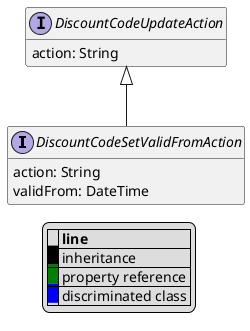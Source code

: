 @startuml

hide empty fields
hide empty methods
legend
|= |= line |
|<back:black>   </back>| inheritance |
|<back:green>   </back>| property reference |
|<back:blue>   </back>| discriminated class |
endlegend
interface DiscountCodeSetValidFromAction [[DiscountCodeSetValidFromAction.svg]] extends DiscountCodeUpdateAction {
    action: String
    validFrom: DateTime
}
interface DiscountCodeUpdateAction [[DiscountCodeUpdateAction.svg]]  {
    action: String
}





@enduml
